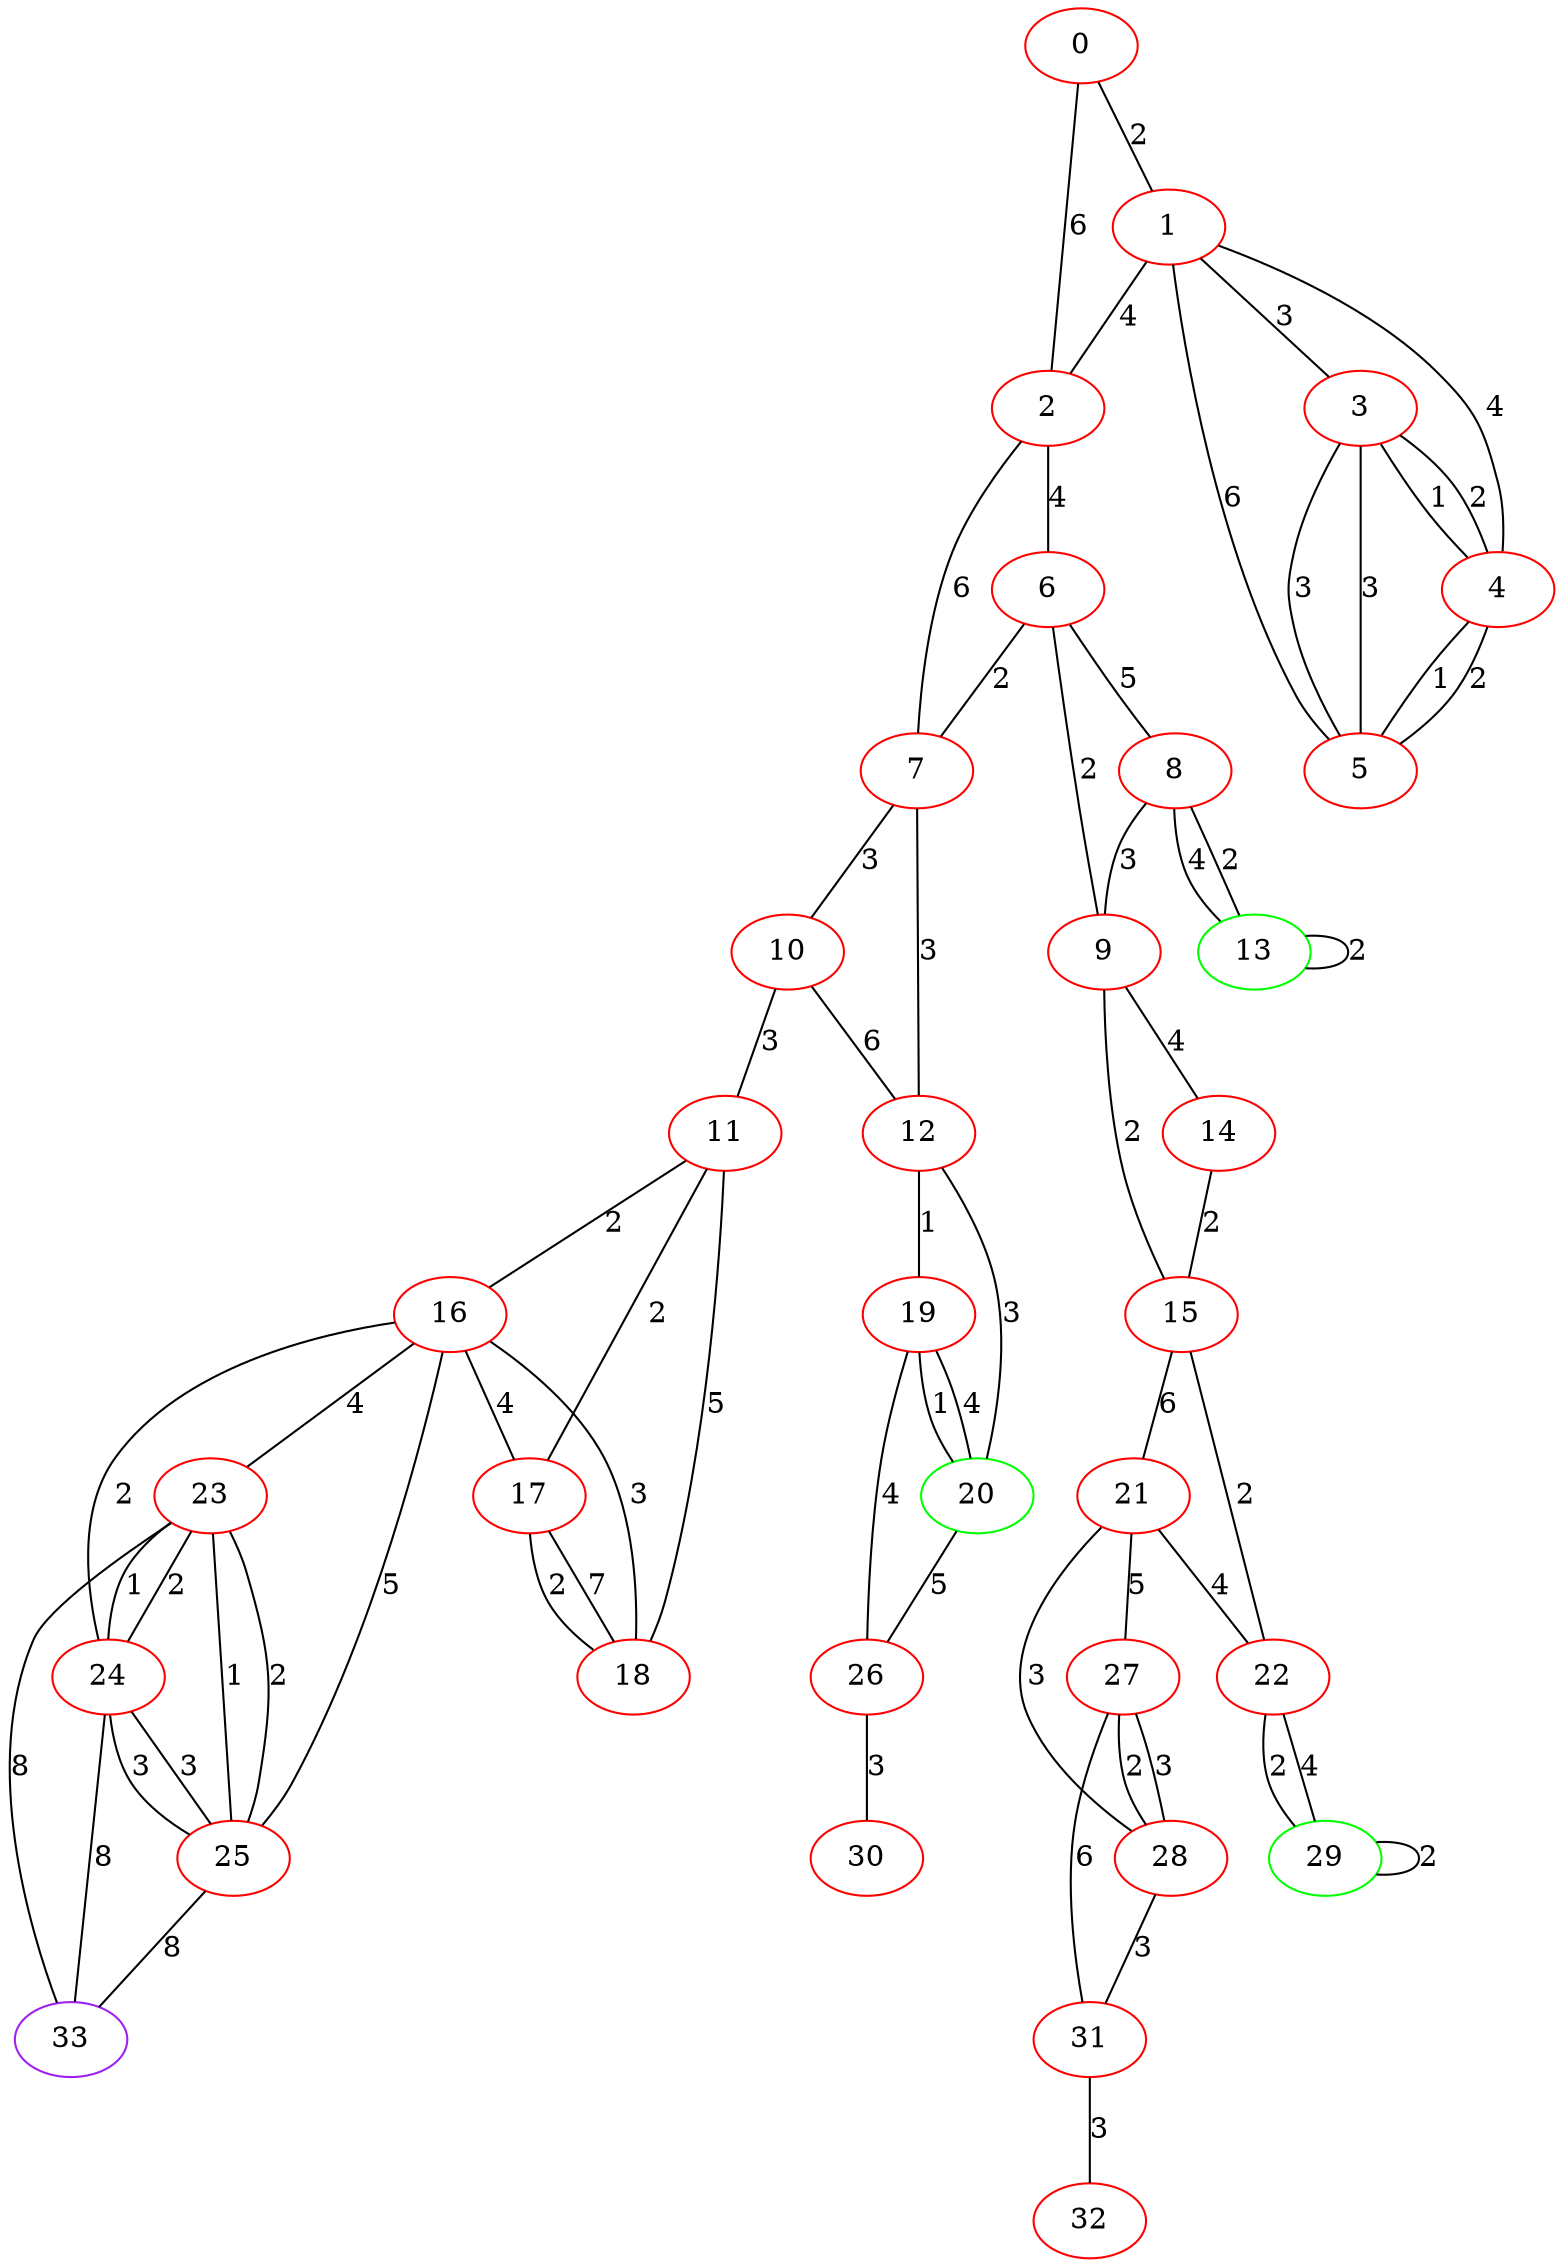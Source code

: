 graph "" {
0 [color=red, weight=1];
1 [color=red, weight=1];
2 [color=red, weight=1];
3 [color=red, weight=1];
4 [color=red, weight=1];
5 [color=red, weight=1];
6 [color=red, weight=1];
7 [color=red, weight=1];
8 [color=red, weight=1];
9 [color=red, weight=1];
10 [color=red, weight=1];
11 [color=red, weight=1];
12 [color=red, weight=1];
13 [color=green, weight=2];
14 [color=red, weight=1];
15 [color=red, weight=1];
16 [color=red, weight=1];
17 [color=red, weight=1];
18 [color=red, weight=1];
19 [color=red, weight=1];
20 [color=green, weight=2];
21 [color=red, weight=1];
22 [color=red, weight=1];
23 [color=red, weight=1];
24 [color=red, weight=1];
25 [color=red, weight=1];
26 [color=red, weight=1];
27 [color=red, weight=1];
28 [color=red, weight=1];
29 [color=green, weight=2];
30 [color=red, weight=1];
31 [color=red, weight=1];
32 [color=red, weight=1];
33 [color=purple, weight=4];
0 -- 1  [key=0, label=2];
0 -- 2  [key=0, label=6];
1 -- 2  [key=0, label=4];
1 -- 3  [key=0, label=3];
1 -- 4  [key=0, label=4];
1 -- 5  [key=0, label=6];
2 -- 6  [key=0, label=4];
2 -- 7  [key=0, label=6];
3 -- 4  [key=0, label=2];
3 -- 4  [key=1, label=1];
3 -- 5  [key=0, label=3];
3 -- 5  [key=1, label=3];
4 -- 5  [key=0, label=1];
4 -- 5  [key=1, label=2];
6 -- 8  [key=0, label=5];
6 -- 9  [key=0, label=2];
6 -- 7  [key=0, label=2];
7 -- 10  [key=0, label=3];
7 -- 12  [key=0, label=3];
8 -- 9  [key=0, label=3];
8 -- 13  [key=0, label=4];
8 -- 13  [key=1, label=2];
9 -- 14  [key=0, label=4];
9 -- 15  [key=0, label=2];
10 -- 11  [key=0, label=3];
10 -- 12  [key=0, label=6];
11 -- 16  [key=0, label=2];
11 -- 17  [key=0, label=2];
11 -- 18  [key=0, label=5];
12 -- 19  [key=0, label=1];
12 -- 20  [key=0, label=3];
13 -- 13  [key=0, label=2];
14 -- 15  [key=0, label=2];
15 -- 22  [key=0, label=2];
15 -- 21  [key=0, label=6];
16 -- 17  [key=0, label=4];
16 -- 18  [key=0, label=3];
16 -- 23  [key=0, label=4];
16 -- 24  [key=0, label=2];
16 -- 25  [key=0, label=5];
17 -- 18  [key=0, label=7];
17 -- 18  [key=1, label=2];
19 -- 26  [key=0, label=4];
19 -- 20  [key=0, label=1];
19 -- 20  [key=1, label=4];
20 -- 26  [key=0, label=5];
21 -- 27  [key=0, label=5];
21 -- 28  [key=0, label=3];
21 -- 22  [key=0, label=4];
22 -- 29  [key=0, label=2];
22 -- 29  [key=1, label=4];
23 -- 24  [key=0, label=2];
23 -- 24  [key=1, label=1];
23 -- 33  [key=0, label=8];
23 -- 25  [key=0, label=1];
23 -- 25  [key=1, label=2];
24 -- 25  [key=0, label=3];
24 -- 25  [key=1, label=3];
24 -- 33  [key=0, label=8];
25 -- 33  [key=0, label=8];
26 -- 30  [key=0, label=3];
27 -- 28  [key=0, label=3];
27 -- 28  [key=1, label=2];
27 -- 31  [key=0, label=6];
28 -- 31  [key=0, label=3];
29 -- 29  [key=0, label=2];
31 -- 32  [key=0, label=3];
}
